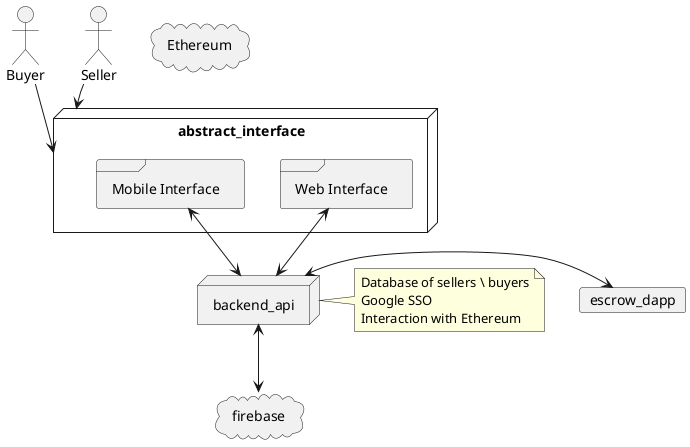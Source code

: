 @startuml


actor Buyer as buyer

actor Seller as seller

seller -down-> abstract_interface
buyer -down-> abstract_interface



node "Abstract Interface" as "abstract_interface" {


    frame "Web Interface" as web_interface {

    }

    frame "Mobile Interface" as "mobile_interface" {

    }

}


web_interface <--> backend_api
mobile_interface <--> backend_api
backend_api <--> firebase
backend_api <-> escrow_dapp

node "Backend API" as backend_api {

}


note right of backend_api
  Database of sellers \ buyers
  Google SSO
  Interaction with Ethereum
end note

cloud "Ethereum" as ethereum {
    card "Escrow dapp" as escrow_dapp {

    }
}


cloud Firebase as firebase {

}


@enduml